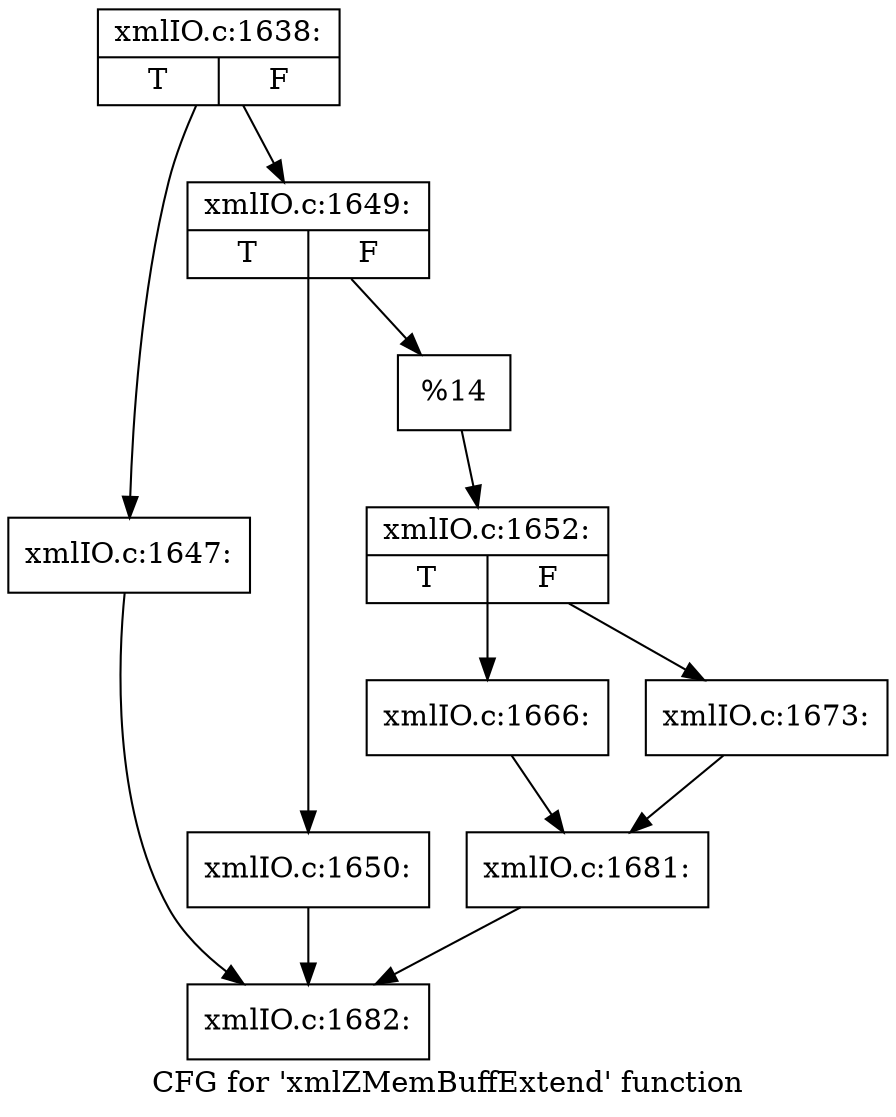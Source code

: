 digraph "CFG for 'xmlZMemBuffExtend' function" {
	label="CFG for 'xmlZMemBuffExtend' function";

	Node0x5295b90 [shape=record,label="{xmlIO.c:1638:|{<s0>T|<s1>F}}"];
	Node0x5295b90 -> Node0x53bb4e0;
	Node0x5295b90 -> Node0x53bb580;
	Node0x53bb4e0 [shape=record,label="{xmlIO.c:1647:}"];
	Node0x53bb4e0 -> Node0x53ba180;
	Node0x53bb580 [shape=record,label="{xmlIO.c:1649:|{<s0>T|<s1>F}}"];
	Node0x53bb580 -> Node0x53bba10;
	Node0x53bb580 -> Node0x53bba60;
	Node0x53bba10 [shape=record,label="{xmlIO.c:1650:}"];
	Node0x53bba10 -> Node0x53ba180;
	Node0x53bba60 [shape=record,label="{%14}"];
	Node0x53bba60 -> Node0x53bb530;
	Node0x53bb530 [shape=record,label="{xmlIO.c:1652:|{<s0>T|<s1>F}}"];
	Node0x53bb530 -> Node0x53bcfa0;
	Node0x53bb530 -> Node0x53bd040;
	Node0x53bcfa0 [shape=record,label="{xmlIO.c:1666:}"];
	Node0x53bcfa0 -> Node0x53bcff0;
	Node0x53bd040 [shape=record,label="{xmlIO.c:1673:}"];
	Node0x53bd040 -> Node0x53bcff0;
	Node0x53bcff0 [shape=record,label="{xmlIO.c:1681:}"];
	Node0x53bcff0 -> Node0x53ba180;
	Node0x53ba180 [shape=record,label="{xmlIO.c:1682:}"];
}
